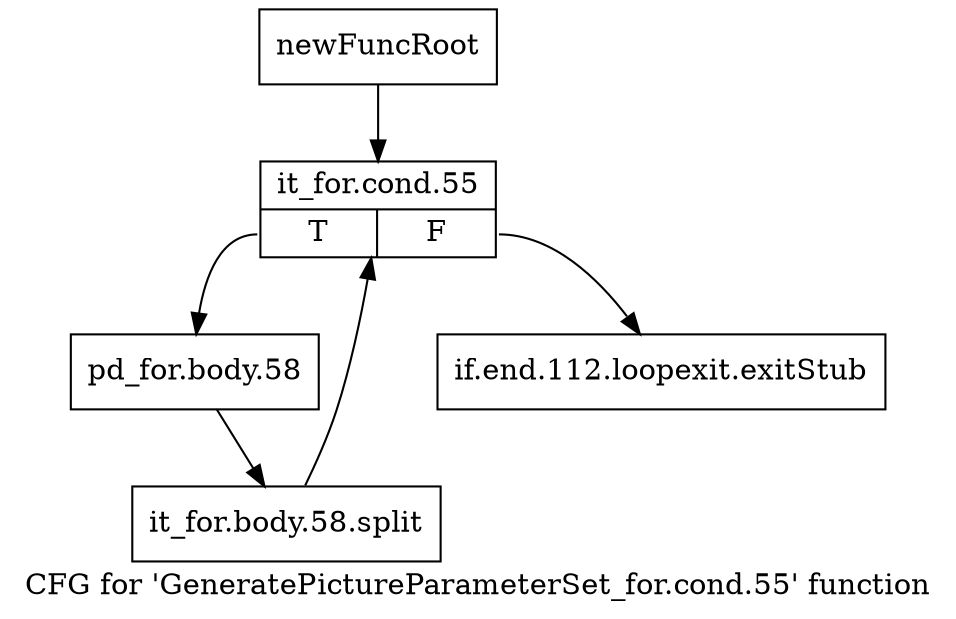 digraph "CFG for 'GeneratePictureParameterSet_for.cond.55' function" {
	label="CFG for 'GeneratePictureParameterSet_for.cond.55' function";

	Node0x2a58b70 [shape=record,label="{newFuncRoot}"];
	Node0x2a58b70 -> Node0x2a58fb0;
	Node0x2a58f60 [shape=record,label="{if.end.112.loopexit.exitStub}"];
	Node0x2a58fb0 [shape=record,label="{it_for.cond.55|{<s0>T|<s1>F}}"];
	Node0x2a58fb0:s0 -> Node0x2a59000;
	Node0x2a58fb0:s1 -> Node0x2a58f60;
	Node0x2a59000 [shape=record,label="{pd_for.body.58}"];
	Node0x2a59000 -> Node0x38c0e60;
	Node0x38c0e60 [shape=record,label="{it_for.body.58.split}"];
	Node0x38c0e60 -> Node0x2a58fb0;
}

